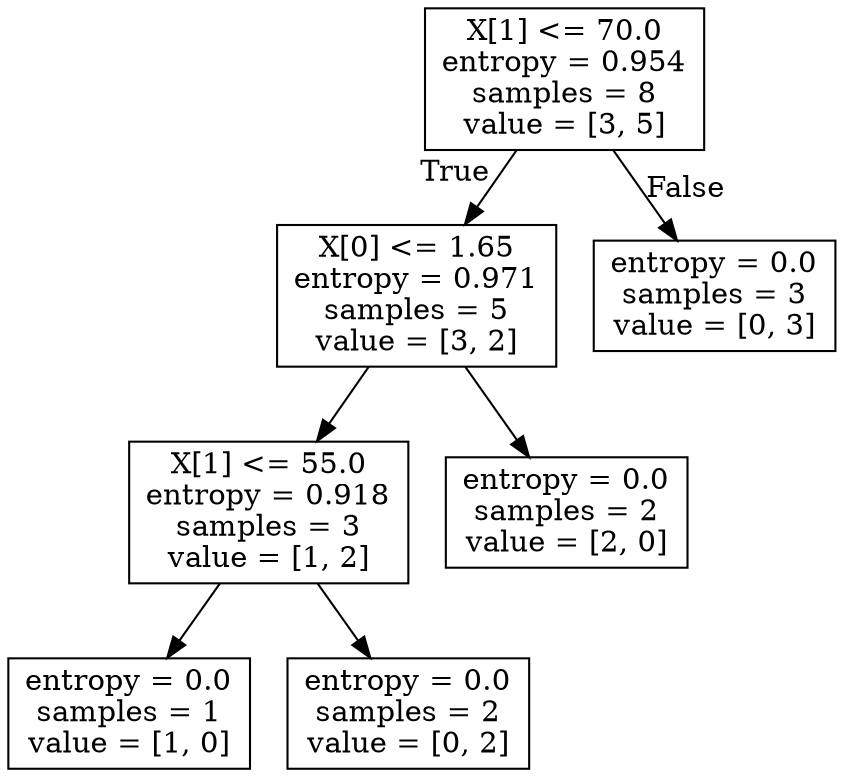 digraph Tree {
node [shape=box] ;
0 [label="X[1] <= 70.0\nentropy = 0.954\nsamples = 8\nvalue = [3, 5]"] ;
1 [label="X[0] <= 1.65\nentropy = 0.971\nsamples = 5\nvalue = [3, 2]"] ;
0 -> 1 [labeldistance=2.5, labelangle=45, headlabel="True"] ;
2 [label="X[1] <= 55.0\nentropy = 0.918\nsamples = 3\nvalue = [1, 2]"] ;
1 -> 2 ;
3 [label="entropy = 0.0\nsamples = 1\nvalue = [1, 0]"] ;
2 -> 3 ;
4 [label="entropy = 0.0\nsamples = 2\nvalue = [0, 2]"] ;
2 -> 4 ;
5 [label="entropy = 0.0\nsamples = 2\nvalue = [2, 0]"] ;
1 -> 5 ;
6 [label="entropy = 0.0\nsamples = 3\nvalue = [0, 3]"] ;
0 -> 6 [labeldistance=2.5, labelangle=-45, headlabel="False"] ;
}